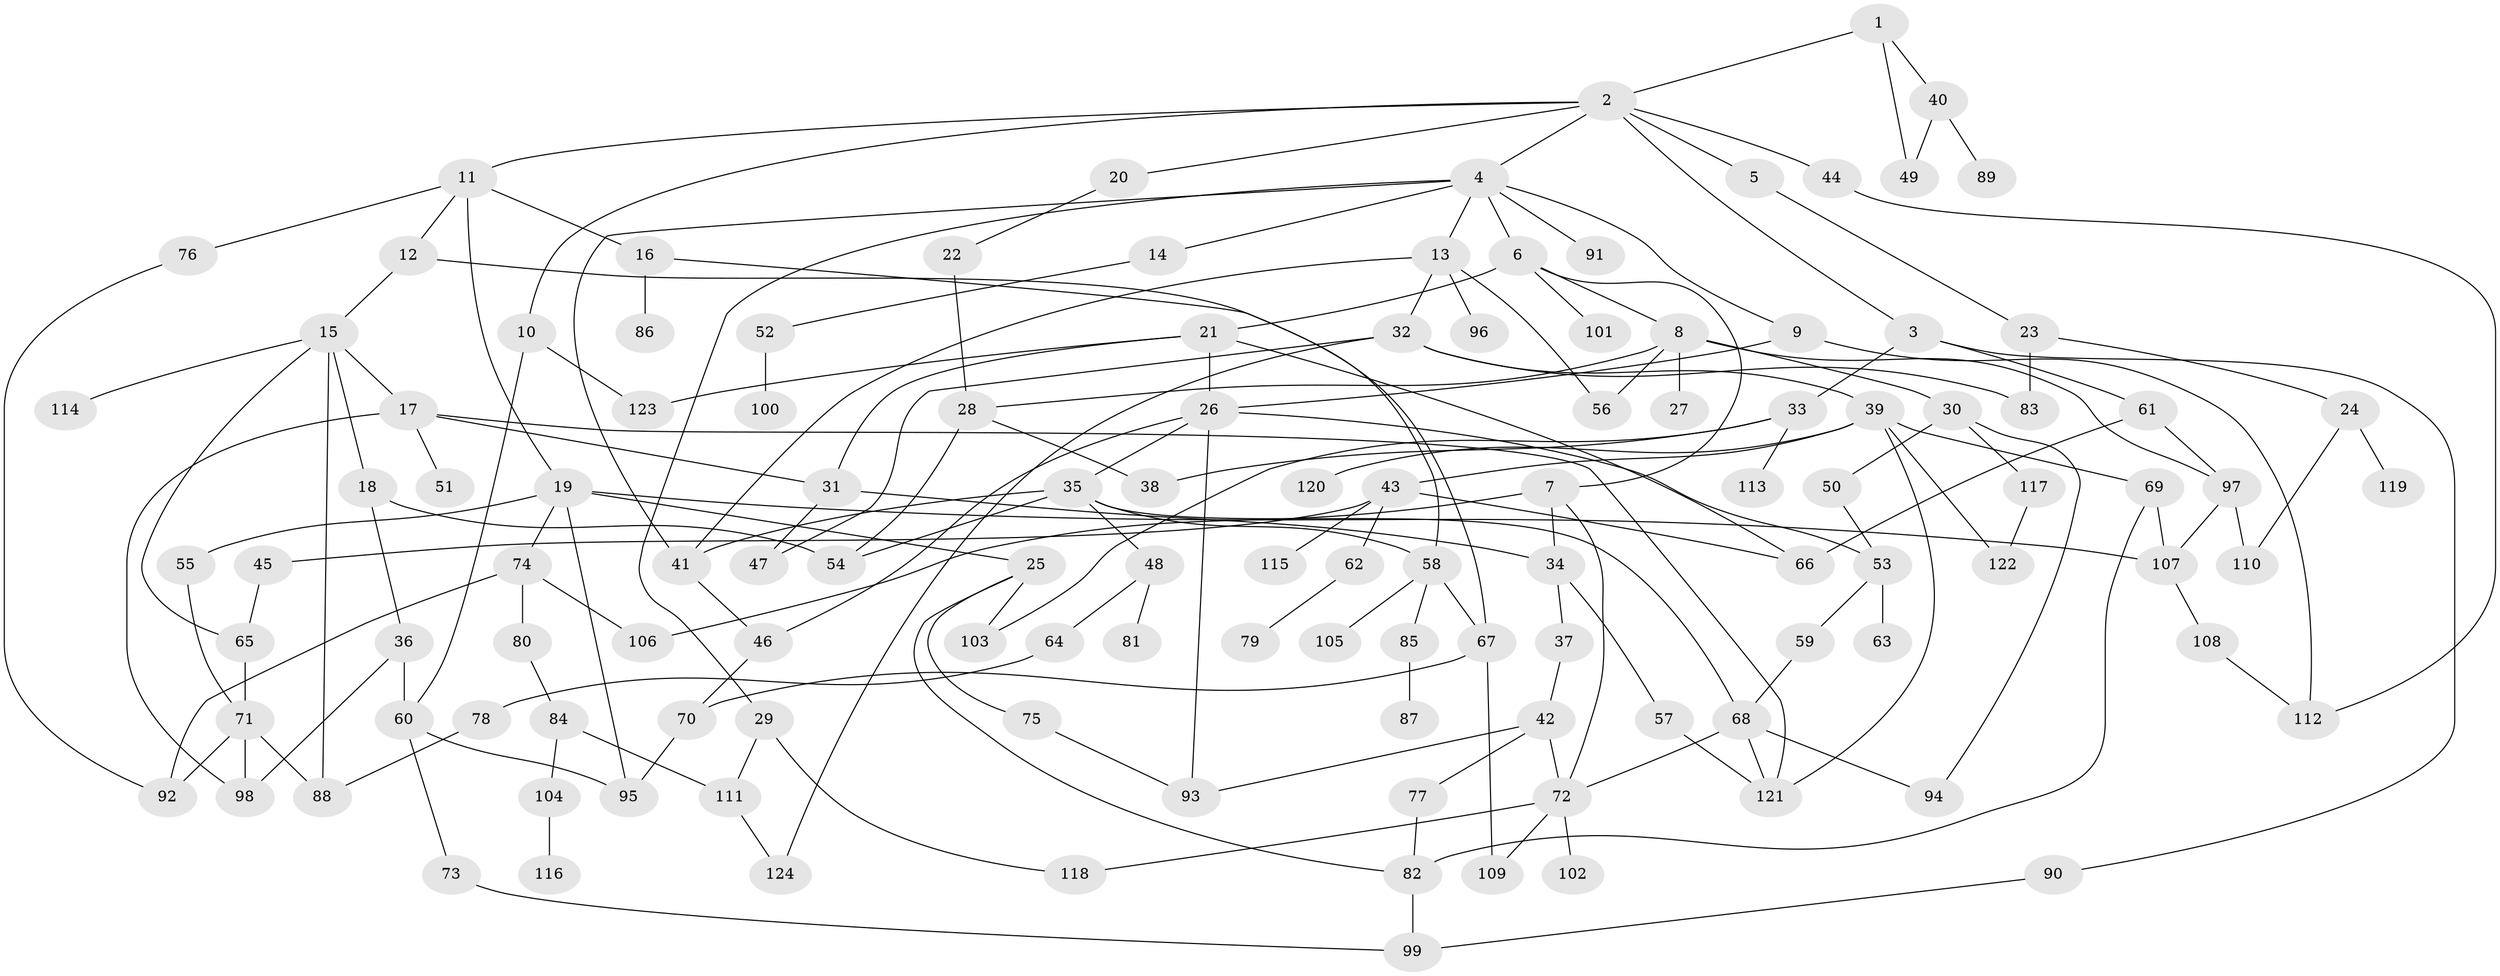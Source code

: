 // coarse degree distribution, {6: 0.08163265306122448, 1: 0.3673469387755102, 3: 0.061224489795918366, 9: 0.061224489795918366, 2: 0.24489795918367346, 4: 0.08163265306122448, 11: 0.02040816326530612, 8: 0.02040816326530612, 5: 0.02040816326530612, 10: 0.04081632653061224}
// Generated by graph-tools (version 1.1) at 2025/45/03/04/25 21:45:54]
// undirected, 124 vertices, 181 edges
graph export_dot {
graph [start="1"]
  node [color=gray90,style=filled];
  1;
  2;
  3;
  4;
  5;
  6;
  7;
  8;
  9;
  10;
  11;
  12;
  13;
  14;
  15;
  16;
  17;
  18;
  19;
  20;
  21;
  22;
  23;
  24;
  25;
  26;
  27;
  28;
  29;
  30;
  31;
  32;
  33;
  34;
  35;
  36;
  37;
  38;
  39;
  40;
  41;
  42;
  43;
  44;
  45;
  46;
  47;
  48;
  49;
  50;
  51;
  52;
  53;
  54;
  55;
  56;
  57;
  58;
  59;
  60;
  61;
  62;
  63;
  64;
  65;
  66;
  67;
  68;
  69;
  70;
  71;
  72;
  73;
  74;
  75;
  76;
  77;
  78;
  79;
  80;
  81;
  82;
  83;
  84;
  85;
  86;
  87;
  88;
  89;
  90;
  91;
  92;
  93;
  94;
  95;
  96;
  97;
  98;
  99;
  100;
  101;
  102;
  103;
  104;
  105;
  106;
  107;
  108;
  109;
  110;
  111;
  112;
  113;
  114;
  115;
  116;
  117;
  118;
  119;
  120;
  121;
  122;
  123;
  124;
  1 -- 2;
  1 -- 40;
  1 -- 49;
  2 -- 3;
  2 -- 4;
  2 -- 5;
  2 -- 10;
  2 -- 11;
  2 -- 20;
  2 -- 44;
  3 -- 33;
  3 -- 61;
  3 -- 90;
  4 -- 6;
  4 -- 9;
  4 -- 13;
  4 -- 14;
  4 -- 29;
  4 -- 91;
  4 -- 41;
  5 -- 23;
  6 -- 7;
  6 -- 8;
  6 -- 21;
  6 -- 101;
  7 -- 72;
  7 -- 106;
  7 -- 34;
  8 -- 27;
  8 -- 30;
  8 -- 56;
  8 -- 97;
  8 -- 28;
  9 -- 26;
  9 -- 112;
  10 -- 60;
  10 -- 123;
  11 -- 12;
  11 -- 16;
  11 -- 19;
  11 -- 76;
  12 -- 15;
  12 -- 67;
  13 -- 32;
  13 -- 41;
  13 -- 96;
  13 -- 56;
  14 -- 52;
  15 -- 17;
  15 -- 18;
  15 -- 65;
  15 -- 88;
  15 -- 114;
  16 -- 58;
  16 -- 86;
  17 -- 51;
  17 -- 31;
  17 -- 121;
  17 -- 98;
  18 -- 36;
  18 -- 54;
  19 -- 25;
  19 -- 55;
  19 -- 74;
  19 -- 107;
  19 -- 95;
  20 -- 22;
  21 -- 31;
  21 -- 66;
  21 -- 123;
  21 -- 26;
  22 -- 28;
  23 -- 24;
  23 -- 83;
  24 -- 119;
  24 -- 110;
  25 -- 75;
  25 -- 103;
  25 -- 82;
  26 -- 35;
  26 -- 46;
  26 -- 93;
  26 -- 53;
  28 -- 38;
  28 -- 54;
  29 -- 118;
  29 -- 111;
  30 -- 50;
  30 -- 117;
  30 -- 94;
  31 -- 34;
  31 -- 47;
  32 -- 39;
  32 -- 83;
  32 -- 124;
  32 -- 47;
  33 -- 113;
  33 -- 38;
  33 -- 103;
  34 -- 37;
  34 -- 57;
  35 -- 48;
  35 -- 54;
  35 -- 68;
  35 -- 58;
  35 -- 41;
  36 -- 98;
  36 -- 60;
  37 -- 42;
  39 -- 43;
  39 -- 69;
  39 -- 120;
  39 -- 122;
  39 -- 121;
  40 -- 89;
  40 -- 49;
  41 -- 46;
  42 -- 77;
  42 -- 72;
  42 -- 93;
  43 -- 45;
  43 -- 62;
  43 -- 115;
  43 -- 66;
  44 -- 112;
  45 -- 65;
  46 -- 70;
  48 -- 64;
  48 -- 81;
  50 -- 53;
  52 -- 100;
  53 -- 59;
  53 -- 63;
  55 -- 71;
  57 -- 121;
  58 -- 67;
  58 -- 85;
  58 -- 105;
  59 -- 68;
  60 -- 73;
  60 -- 95;
  61 -- 97;
  61 -- 66;
  62 -- 79;
  64 -- 78;
  65 -- 71;
  67 -- 70;
  67 -- 109;
  68 -- 94;
  68 -- 121;
  68 -- 72;
  69 -- 107;
  69 -- 82;
  70 -- 95;
  71 -- 98;
  71 -- 92;
  71 -- 88;
  72 -- 102;
  72 -- 109;
  72 -- 118;
  73 -- 99;
  74 -- 80;
  74 -- 92;
  74 -- 106;
  75 -- 93;
  76 -- 92;
  77 -- 82;
  78 -- 88;
  80 -- 84;
  82 -- 99;
  84 -- 104;
  84 -- 111;
  85 -- 87;
  90 -- 99;
  97 -- 110;
  97 -- 107;
  104 -- 116;
  107 -- 108;
  108 -- 112;
  111 -- 124;
  117 -- 122;
}
